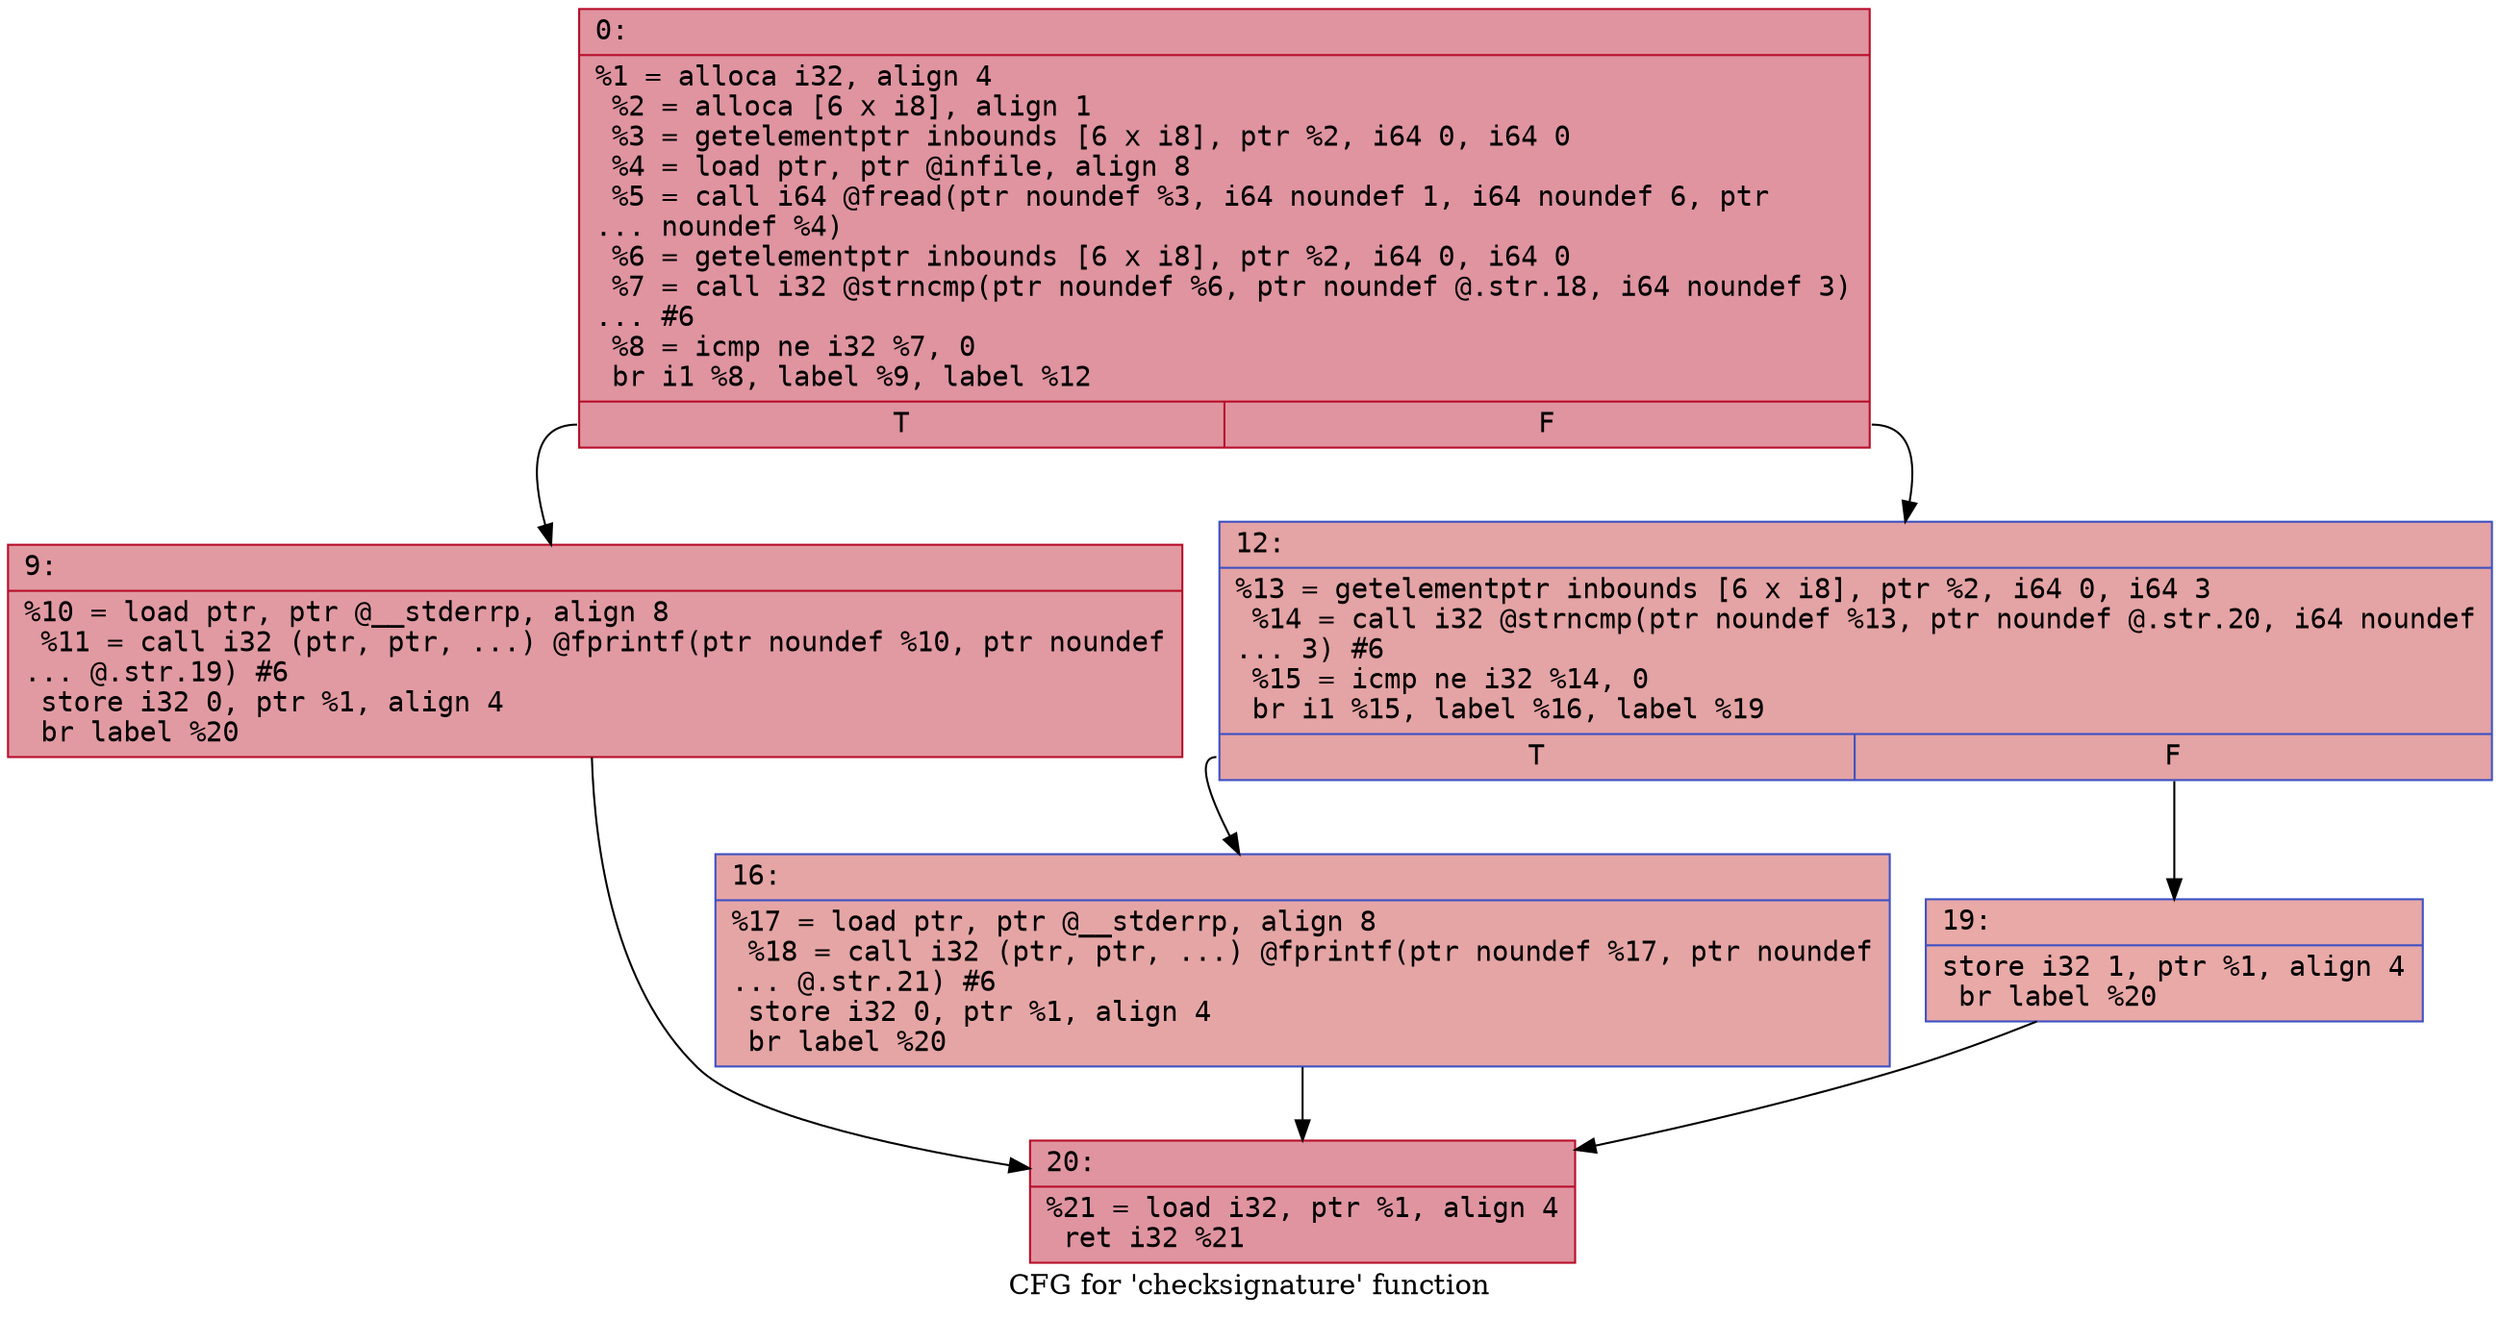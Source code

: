digraph "CFG for 'checksignature' function" {
	label="CFG for 'checksignature' function";

	Node0x600003633930 [shape=record,color="#b70d28ff", style=filled, fillcolor="#b70d2870" fontname="Courier",label="{0:\l|  %1 = alloca i32, align 4\l  %2 = alloca [6 x i8], align 1\l  %3 = getelementptr inbounds [6 x i8], ptr %2, i64 0, i64 0\l  %4 = load ptr, ptr @infile, align 8\l  %5 = call i64 @fread(ptr noundef %3, i64 noundef 1, i64 noundef 6, ptr\l... noundef %4)\l  %6 = getelementptr inbounds [6 x i8], ptr %2, i64 0, i64 0\l  %7 = call i32 @strncmp(ptr noundef %6, ptr noundef @.str.18, i64 noundef 3)\l... #6\l  %8 = icmp ne i32 %7, 0\l  br i1 %8, label %9, label %12\l|{<s0>T|<s1>F}}"];
	Node0x600003633930:s0 -> Node0x600003633980[tooltip="0 -> 9\nProbability 62.50%" ];
	Node0x600003633930:s1 -> Node0x6000036339d0[tooltip="0 -> 12\nProbability 37.50%" ];
	Node0x600003633980 [shape=record,color="#b70d28ff", style=filled, fillcolor="#bb1b2c70" fontname="Courier",label="{9:\l|  %10 = load ptr, ptr @__stderrp, align 8\l  %11 = call i32 (ptr, ptr, ...) @fprintf(ptr noundef %10, ptr noundef\l... @.str.19) #6\l  store i32 0, ptr %1, align 4\l  br label %20\l}"];
	Node0x600003633980 -> Node0x600003633ac0[tooltip="9 -> 20\nProbability 100.00%" ];
	Node0x6000036339d0 [shape=record,color="#3d50c3ff", style=filled, fillcolor="#c32e3170" fontname="Courier",label="{12:\l|  %13 = getelementptr inbounds [6 x i8], ptr %2, i64 0, i64 3\l  %14 = call i32 @strncmp(ptr noundef %13, ptr noundef @.str.20, i64 noundef\l... 3) #6\l  %15 = icmp ne i32 %14, 0\l  br i1 %15, label %16, label %19\l|{<s0>T|<s1>F}}"];
	Node0x6000036339d0:s0 -> Node0x600003633a20[tooltip="12 -> 16\nProbability 62.50%" ];
	Node0x6000036339d0:s1 -> Node0x600003633a70[tooltip="12 -> 19\nProbability 37.50%" ];
	Node0x600003633a20 [shape=record,color="#3d50c3ff", style=filled, fillcolor="#c5333470" fontname="Courier",label="{16:\l|  %17 = load ptr, ptr @__stderrp, align 8\l  %18 = call i32 (ptr, ptr, ...) @fprintf(ptr noundef %17, ptr noundef\l... @.str.21) #6\l  store i32 0, ptr %1, align 4\l  br label %20\l}"];
	Node0x600003633a20 -> Node0x600003633ac0[tooltip="16 -> 20\nProbability 100.00%" ];
	Node0x600003633a70 [shape=record,color="#3d50c3ff", style=filled, fillcolor="#ca3b3770" fontname="Courier",label="{19:\l|  store i32 1, ptr %1, align 4\l  br label %20\l}"];
	Node0x600003633a70 -> Node0x600003633ac0[tooltip="19 -> 20\nProbability 100.00%" ];
	Node0x600003633ac0 [shape=record,color="#b70d28ff", style=filled, fillcolor="#b70d2870" fontname="Courier",label="{20:\l|  %21 = load i32, ptr %1, align 4\l  ret i32 %21\l}"];
}
